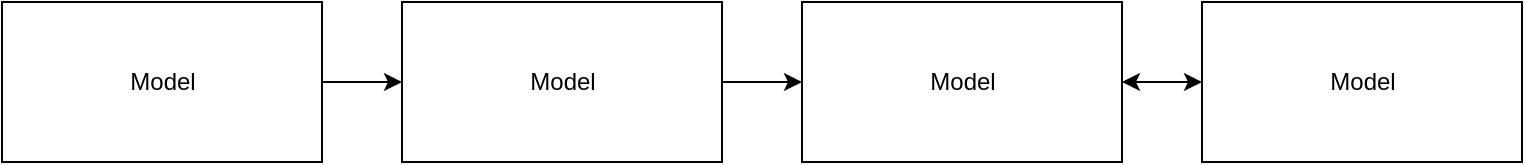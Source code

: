 <mxfile version="15.9.6" type="github">
  <diagram id="TeIEPSbulT25f1bXOIrF" name="Page-1">
    <mxGraphModel dx="1422" dy="762" grid="1" gridSize="10" guides="1" tooltips="1" connect="1" arrows="1" fold="1" page="1" pageScale="1" pageWidth="827" pageHeight="1169" math="0" shadow="0">
      <root>
        <mxCell id="0" />
        <mxCell id="1" parent="0" />
        <mxCell id="Tcoui-donRjjzlfroZZs-16" value="" style="edgeStyle=orthogonalEdgeStyle;rounded=0;orthogonalLoop=1;jettySize=auto;html=1;startArrow=none;startFill=0;" edge="1" parent="1" source="Tcoui-donRjjzlfroZZs-1" target="Tcoui-donRjjzlfroZZs-10">
          <mxGeometry relative="1" as="geometry" />
        </mxCell>
        <mxCell id="Tcoui-donRjjzlfroZZs-1" value="Model" style="html=1;" vertex="1" parent="1">
          <mxGeometry x="40" y="280" width="160" height="80" as="geometry" />
        </mxCell>
        <mxCell id="Tcoui-donRjjzlfroZZs-17" style="edgeStyle=orthogonalEdgeStyle;rounded=0;orthogonalLoop=1;jettySize=auto;html=1;exitX=1;exitY=0.5;exitDx=0;exitDy=0;entryX=0;entryY=0.5;entryDx=0;entryDy=0;startArrow=none;startFill=0;" edge="1" parent="1" source="Tcoui-donRjjzlfroZZs-10" target="Tcoui-donRjjzlfroZZs-11">
          <mxGeometry relative="1" as="geometry" />
        </mxCell>
        <mxCell id="Tcoui-donRjjzlfroZZs-10" value="Model" style="html=1;" vertex="1" parent="1">
          <mxGeometry x="240" y="280" width="160" height="80" as="geometry" />
        </mxCell>
        <mxCell id="Tcoui-donRjjzlfroZZs-11" value="Model" style="html=1;" vertex="1" parent="1">
          <mxGeometry x="440" y="280" width="160" height="80" as="geometry" />
        </mxCell>
        <mxCell id="Tcoui-donRjjzlfroZZs-15" value="" style="edgeStyle=orthogonalEdgeStyle;rounded=0;orthogonalLoop=1;jettySize=auto;html=1;startArrow=classic;startFill=1;" edge="1" parent="1" source="Tcoui-donRjjzlfroZZs-12" target="Tcoui-donRjjzlfroZZs-11">
          <mxGeometry relative="1" as="geometry" />
        </mxCell>
        <mxCell id="Tcoui-donRjjzlfroZZs-12" value="Model" style="html=1;" vertex="1" parent="1">
          <mxGeometry x="640" y="280" width="160" height="80" as="geometry" />
        </mxCell>
      </root>
    </mxGraphModel>
  </diagram>
</mxfile>
